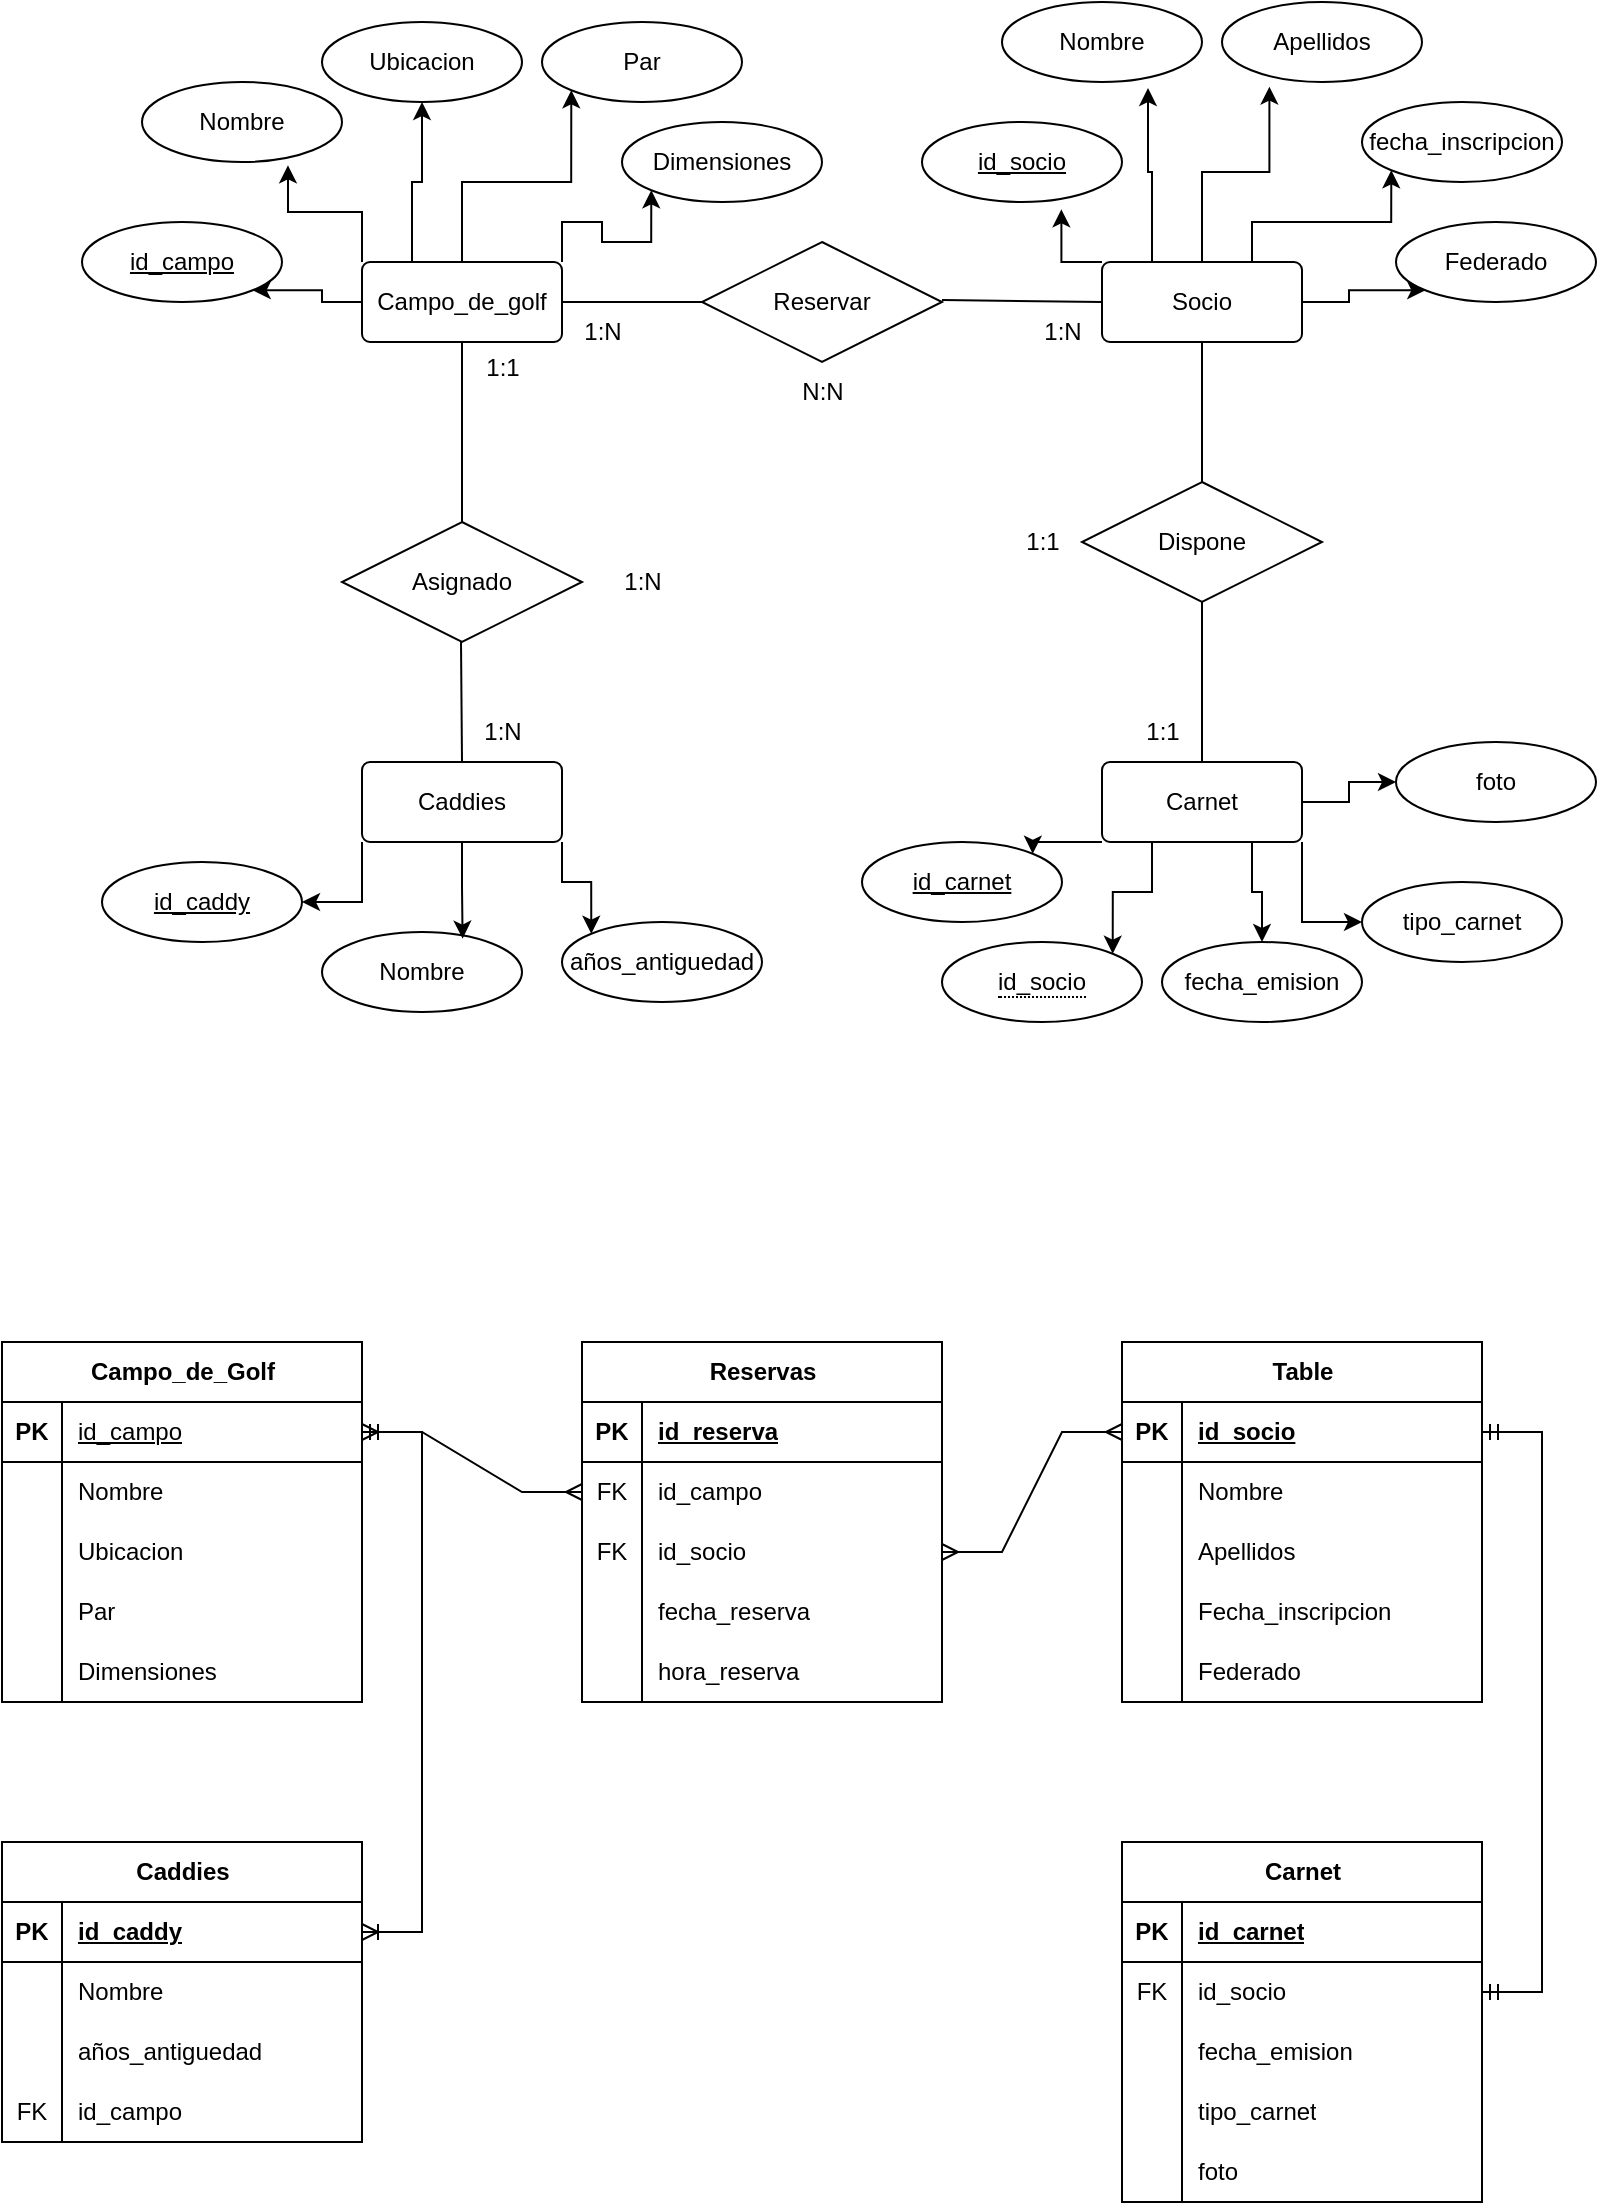 <mxfile version="24.4.4" type="github">
  <diagram name="Página-1" id="MYhzSxHnuYfF_QKsgOc1">
    <mxGraphModel dx="1180" dy="745" grid="1" gridSize="10" guides="1" tooltips="1" connect="1" arrows="1" fold="1" page="1" pageScale="1" pageWidth="827" pageHeight="1169" math="0" shadow="0">
      <root>
        <mxCell id="0" />
        <mxCell id="1" parent="0" />
        <mxCell id="sus_bbIQdynmxPs1JQZI-1" value="Asignado" style="shape=rhombus;perimeter=rhombusPerimeter;whiteSpace=wrap;html=1;align=center;" vertex="1" parent="1">
          <mxGeometry x="200" y="340" width="120" height="60" as="geometry" />
        </mxCell>
        <mxCell id="sus_bbIQdynmxPs1JQZI-3" value="id_campo" style="ellipse;whiteSpace=wrap;html=1;align=center;fontStyle=4;" vertex="1" parent="1">
          <mxGeometry x="70" y="190" width="100" height="40" as="geometry" />
        </mxCell>
        <mxCell id="sus_bbIQdynmxPs1JQZI-4" value="Nombre" style="ellipse;whiteSpace=wrap;html=1;align=center;" vertex="1" parent="1">
          <mxGeometry x="100" y="120" width="100" height="40" as="geometry" />
        </mxCell>
        <mxCell id="sus_bbIQdynmxPs1JQZI-30" style="edgeStyle=orthogonalEdgeStyle;rounded=0;orthogonalLoop=1;jettySize=auto;html=1;exitX=0;exitY=0.5;exitDx=0;exitDy=0;entryX=1;entryY=1;entryDx=0;entryDy=0;" edge="1" parent="1" source="sus_bbIQdynmxPs1JQZI-5" target="sus_bbIQdynmxPs1JQZI-3">
          <mxGeometry relative="1" as="geometry" />
        </mxCell>
        <mxCell id="sus_bbIQdynmxPs1JQZI-32" style="edgeStyle=orthogonalEdgeStyle;rounded=0;orthogonalLoop=1;jettySize=auto;html=1;exitX=0.25;exitY=0;exitDx=0;exitDy=0;entryX=0.5;entryY=1;entryDx=0;entryDy=0;" edge="1" parent="1" source="sus_bbIQdynmxPs1JQZI-5" target="sus_bbIQdynmxPs1JQZI-6">
          <mxGeometry relative="1" as="geometry" />
        </mxCell>
        <mxCell id="sus_bbIQdynmxPs1JQZI-33" style="edgeStyle=orthogonalEdgeStyle;rounded=0;orthogonalLoop=1;jettySize=auto;html=1;exitX=0.5;exitY=0;exitDx=0;exitDy=0;entryX=0;entryY=1;entryDx=0;entryDy=0;" edge="1" parent="1" source="sus_bbIQdynmxPs1JQZI-5" target="sus_bbIQdynmxPs1JQZI-7">
          <mxGeometry relative="1" as="geometry" />
        </mxCell>
        <mxCell id="sus_bbIQdynmxPs1JQZI-34" style="edgeStyle=orthogonalEdgeStyle;rounded=0;orthogonalLoop=1;jettySize=auto;html=1;exitX=1;exitY=0;exitDx=0;exitDy=0;entryX=0;entryY=1;entryDx=0;entryDy=0;" edge="1" parent="1" source="sus_bbIQdynmxPs1JQZI-5" target="sus_bbIQdynmxPs1JQZI-8">
          <mxGeometry relative="1" as="geometry" />
        </mxCell>
        <mxCell id="sus_bbIQdynmxPs1JQZI-5" value="Campo_de_golf" style="rounded=1;arcSize=10;whiteSpace=wrap;html=1;align=center;" vertex="1" parent="1">
          <mxGeometry x="210" y="210" width="100" height="40" as="geometry" />
        </mxCell>
        <mxCell id="sus_bbIQdynmxPs1JQZI-6" value="Ubicacion" style="ellipse;whiteSpace=wrap;html=1;align=center;" vertex="1" parent="1">
          <mxGeometry x="190" y="90" width="100" height="40" as="geometry" />
        </mxCell>
        <mxCell id="sus_bbIQdynmxPs1JQZI-7" value="Par" style="ellipse;whiteSpace=wrap;html=1;align=center;" vertex="1" parent="1">
          <mxGeometry x="300" y="90" width="100" height="40" as="geometry" />
        </mxCell>
        <mxCell id="sus_bbIQdynmxPs1JQZI-8" value="Dimensiones" style="ellipse;whiteSpace=wrap;html=1;align=center;" vertex="1" parent="1">
          <mxGeometry x="340" y="140" width="100" height="40" as="geometry" />
        </mxCell>
        <mxCell id="sus_bbIQdynmxPs1JQZI-9" value="id_socio" style="ellipse;whiteSpace=wrap;html=1;align=center;fontStyle=4;" vertex="1" parent="1">
          <mxGeometry x="490" y="140" width="100" height="40" as="geometry" />
        </mxCell>
        <mxCell id="sus_bbIQdynmxPs1JQZI-10" value="Nombre" style="ellipse;whiteSpace=wrap;html=1;align=center;" vertex="1" parent="1">
          <mxGeometry x="530" y="80" width="100" height="40" as="geometry" />
        </mxCell>
        <mxCell id="sus_bbIQdynmxPs1JQZI-38" style="edgeStyle=orthogonalEdgeStyle;rounded=0;orthogonalLoop=1;jettySize=auto;html=1;exitX=0.75;exitY=0;exitDx=0;exitDy=0;entryX=0;entryY=1;entryDx=0;entryDy=0;" edge="1" parent="1" source="sus_bbIQdynmxPs1JQZI-11" target="sus_bbIQdynmxPs1JQZI-13">
          <mxGeometry relative="1" as="geometry" />
        </mxCell>
        <mxCell id="sus_bbIQdynmxPs1JQZI-39" style="edgeStyle=orthogonalEdgeStyle;rounded=0;orthogonalLoop=1;jettySize=auto;html=1;exitX=1;exitY=0.5;exitDx=0;exitDy=0;entryX=0;entryY=1;entryDx=0;entryDy=0;" edge="1" parent="1" source="sus_bbIQdynmxPs1JQZI-11" target="sus_bbIQdynmxPs1JQZI-14">
          <mxGeometry relative="1" as="geometry" />
        </mxCell>
        <mxCell id="sus_bbIQdynmxPs1JQZI-11" value="Socio" style="rounded=1;arcSize=10;whiteSpace=wrap;html=1;align=center;" vertex="1" parent="1">
          <mxGeometry x="580" y="210" width="100" height="40" as="geometry" />
        </mxCell>
        <mxCell id="sus_bbIQdynmxPs1JQZI-12" value="Apellidos" style="ellipse;whiteSpace=wrap;html=1;align=center;" vertex="1" parent="1">
          <mxGeometry x="640" y="80" width="100" height="40" as="geometry" />
        </mxCell>
        <mxCell id="sus_bbIQdynmxPs1JQZI-13" value="fecha_inscripcion" style="ellipse;whiteSpace=wrap;html=1;align=center;" vertex="1" parent="1">
          <mxGeometry x="710" y="130" width="100" height="40" as="geometry" />
        </mxCell>
        <mxCell id="sus_bbIQdynmxPs1JQZI-14" value="Federado" style="ellipse;whiteSpace=wrap;html=1;align=center;" vertex="1" parent="1">
          <mxGeometry x="727" y="190" width="100" height="40" as="geometry" />
        </mxCell>
        <mxCell id="sus_bbIQdynmxPs1JQZI-15" value="id_carnet" style="ellipse;whiteSpace=wrap;html=1;align=center;fontStyle=4;" vertex="1" parent="1">
          <mxGeometry x="460" y="500" width="100" height="40" as="geometry" />
        </mxCell>
        <mxCell id="sus_bbIQdynmxPs1JQZI-40" style="edgeStyle=orthogonalEdgeStyle;rounded=0;orthogonalLoop=1;jettySize=auto;html=1;exitX=1;exitY=0.5;exitDx=0;exitDy=0;" edge="1" parent="1" source="sus_bbIQdynmxPs1JQZI-17" target="sus_bbIQdynmxPs1JQZI-20">
          <mxGeometry relative="1" as="geometry" />
        </mxCell>
        <mxCell id="sus_bbIQdynmxPs1JQZI-41" style="edgeStyle=orthogonalEdgeStyle;rounded=0;orthogonalLoop=1;jettySize=auto;html=1;exitX=1;exitY=1;exitDx=0;exitDy=0;entryX=0;entryY=0.5;entryDx=0;entryDy=0;" edge="1" parent="1" source="sus_bbIQdynmxPs1JQZI-17" target="sus_bbIQdynmxPs1JQZI-19">
          <mxGeometry relative="1" as="geometry" />
        </mxCell>
        <mxCell id="sus_bbIQdynmxPs1JQZI-42" style="edgeStyle=orthogonalEdgeStyle;rounded=0;orthogonalLoop=1;jettySize=auto;html=1;exitX=0.75;exitY=1;exitDx=0;exitDy=0;entryX=0.5;entryY=0;entryDx=0;entryDy=0;" edge="1" parent="1" source="sus_bbIQdynmxPs1JQZI-17" target="sus_bbIQdynmxPs1JQZI-18">
          <mxGeometry relative="1" as="geometry" />
        </mxCell>
        <mxCell id="sus_bbIQdynmxPs1JQZI-43" style="edgeStyle=orthogonalEdgeStyle;rounded=0;orthogonalLoop=1;jettySize=auto;html=1;exitX=0.25;exitY=1;exitDx=0;exitDy=0;entryX=1;entryY=0;entryDx=0;entryDy=0;" edge="1" parent="1" source="sus_bbIQdynmxPs1JQZI-17" target="sus_bbIQdynmxPs1JQZI-21">
          <mxGeometry relative="1" as="geometry" />
        </mxCell>
        <mxCell id="sus_bbIQdynmxPs1JQZI-44" style="edgeStyle=orthogonalEdgeStyle;rounded=0;orthogonalLoop=1;jettySize=auto;html=1;exitX=0;exitY=1;exitDx=0;exitDy=0;entryX=1;entryY=0;entryDx=0;entryDy=0;" edge="1" parent="1" source="sus_bbIQdynmxPs1JQZI-17" target="sus_bbIQdynmxPs1JQZI-15">
          <mxGeometry relative="1" as="geometry" />
        </mxCell>
        <mxCell id="sus_bbIQdynmxPs1JQZI-17" value="Carnet" style="rounded=1;arcSize=10;whiteSpace=wrap;html=1;align=center;" vertex="1" parent="1">
          <mxGeometry x="580" y="460" width="100" height="40" as="geometry" />
        </mxCell>
        <mxCell id="sus_bbIQdynmxPs1JQZI-18" value="fecha_emision" style="ellipse;whiteSpace=wrap;html=1;align=center;" vertex="1" parent="1">
          <mxGeometry x="610" y="550" width="100" height="40" as="geometry" />
        </mxCell>
        <mxCell id="sus_bbIQdynmxPs1JQZI-19" value="tipo_carnet" style="ellipse;whiteSpace=wrap;html=1;align=center;" vertex="1" parent="1">
          <mxGeometry x="710" y="520" width="100" height="40" as="geometry" />
        </mxCell>
        <mxCell id="sus_bbIQdynmxPs1JQZI-20" value="foto" style="ellipse;whiteSpace=wrap;html=1;align=center;" vertex="1" parent="1">
          <mxGeometry x="727" y="450" width="100" height="40" as="geometry" />
        </mxCell>
        <mxCell id="sus_bbIQdynmxPs1JQZI-21" value="&lt;span style=&quot;border-bottom: 1px dotted&quot;&gt;id_socio&lt;/span&gt;" style="ellipse;whiteSpace=wrap;html=1;align=center;" vertex="1" parent="1">
          <mxGeometry x="500" y="550" width="100" height="40" as="geometry" />
        </mxCell>
        <mxCell id="sus_bbIQdynmxPs1JQZI-22" value="id_caddy" style="ellipse;whiteSpace=wrap;html=1;align=center;fontStyle=4;" vertex="1" parent="1">
          <mxGeometry x="80" y="510" width="100" height="40" as="geometry" />
        </mxCell>
        <mxCell id="sus_bbIQdynmxPs1JQZI-45" style="edgeStyle=orthogonalEdgeStyle;rounded=0;orthogonalLoop=1;jettySize=auto;html=1;exitX=1;exitY=1;exitDx=0;exitDy=0;entryX=0;entryY=0;entryDx=0;entryDy=0;" edge="1" parent="1" source="sus_bbIQdynmxPs1JQZI-23" target="sus_bbIQdynmxPs1JQZI-25">
          <mxGeometry relative="1" as="geometry" />
        </mxCell>
        <mxCell id="sus_bbIQdynmxPs1JQZI-47" style="edgeStyle=orthogonalEdgeStyle;rounded=0;orthogonalLoop=1;jettySize=auto;html=1;exitX=0;exitY=1;exitDx=0;exitDy=0;entryX=1;entryY=0.5;entryDx=0;entryDy=0;" edge="1" parent="1" source="sus_bbIQdynmxPs1JQZI-23" target="sus_bbIQdynmxPs1JQZI-22">
          <mxGeometry relative="1" as="geometry" />
        </mxCell>
        <mxCell id="sus_bbIQdynmxPs1JQZI-23" value="Caddies" style="rounded=1;arcSize=10;whiteSpace=wrap;html=1;align=center;" vertex="1" parent="1">
          <mxGeometry x="210" y="460" width="100" height="40" as="geometry" />
        </mxCell>
        <mxCell id="sus_bbIQdynmxPs1JQZI-24" value="Nombre" style="ellipse;whiteSpace=wrap;html=1;align=center;" vertex="1" parent="1">
          <mxGeometry x="190" y="545" width="100" height="40" as="geometry" />
        </mxCell>
        <mxCell id="sus_bbIQdynmxPs1JQZI-25" value="años_antiguedad" style="ellipse;whiteSpace=wrap;html=1;align=center;" vertex="1" parent="1">
          <mxGeometry x="310" y="540" width="100" height="40" as="geometry" />
        </mxCell>
        <mxCell id="sus_bbIQdynmxPs1JQZI-28" value="Reservar" style="shape=rhombus;perimeter=rhombusPerimeter;whiteSpace=wrap;html=1;align=center;" vertex="1" parent="1">
          <mxGeometry x="380" y="200" width="120" height="60" as="geometry" />
        </mxCell>
        <mxCell id="sus_bbIQdynmxPs1JQZI-29" value="Dispone" style="shape=rhombus;perimeter=rhombusPerimeter;whiteSpace=wrap;html=1;align=center;" vertex="1" parent="1">
          <mxGeometry x="570" y="320" width="120" height="60" as="geometry" />
        </mxCell>
        <mxCell id="sus_bbIQdynmxPs1JQZI-31" style="edgeStyle=orthogonalEdgeStyle;rounded=0;orthogonalLoop=1;jettySize=auto;html=1;exitX=0;exitY=0;exitDx=0;exitDy=0;entryX=0.73;entryY=1.042;entryDx=0;entryDy=0;entryPerimeter=0;" edge="1" parent="1" source="sus_bbIQdynmxPs1JQZI-5" target="sus_bbIQdynmxPs1JQZI-4">
          <mxGeometry relative="1" as="geometry" />
        </mxCell>
        <mxCell id="sus_bbIQdynmxPs1JQZI-35" style="edgeStyle=orthogonalEdgeStyle;rounded=0;orthogonalLoop=1;jettySize=auto;html=1;exitX=0;exitY=0;exitDx=0;exitDy=0;entryX=0.697;entryY=1.092;entryDx=0;entryDy=0;entryPerimeter=0;" edge="1" parent="1" source="sus_bbIQdynmxPs1JQZI-11" target="sus_bbIQdynmxPs1JQZI-9">
          <mxGeometry relative="1" as="geometry" />
        </mxCell>
        <mxCell id="sus_bbIQdynmxPs1JQZI-36" style="edgeStyle=orthogonalEdgeStyle;rounded=0;orthogonalLoop=1;jettySize=auto;html=1;exitX=0.25;exitY=0;exitDx=0;exitDy=0;entryX=0.73;entryY=1.075;entryDx=0;entryDy=0;entryPerimeter=0;" edge="1" parent="1" source="sus_bbIQdynmxPs1JQZI-11" target="sus_bbIQdynmxPs1JQZI-10">
          <mxGeometry relative="1" as="geometry" />
        </mxCell>
        <mxCell id="sus_bbIQdynmxPs1JQZI-37" style="edgeStyle=orthogonalEdgeStyle;rounded=0;orthogonalLoop=1;jettySize=auto;html=1;exitX=0.5;exitY=0;exitDx=0;exitDy=0;entryX=0.237;entryY=1.058;entryDx=0;entryDy=0;entryPerimeter=0;" edge="1" parent="1" source="sus_bbIQdynmxPs1JQZI-11" target="sus_bbIQdynmxPs1JQZI-12">
          <mxGeometry relative="1" as="geometry" />
        </mxCell>
        <mxCell id="sus_bbIQdynmxPs1JQZI-46" style="edgeStyle=orthogonalEdgeStyle;rounded=0;orthogonalLoop=1;jettySize=auto;html=1;exitX=0.5;exitY=1;exitDx=0;exitDy=0;entryX=0.703;entryY=0.083;entryDx=0;entryDy=0;entryPerimeter=0;" edge="1" parent="1" source="sus_bbIQdynmxPs1JQZI-23" target="sus_bbIQdynmxPs1JQZI-24">
          <mxGeometry relative="1" as="geometry" />
        </mxCell>
        <mxCell id="sus_bbIQdynmxPs1JQZI-48" value="" style="endArrow=none;html=1;rounded=0;exitX=1;exitY=0.5;exitDx=0;exitDy=0;" edge="1" parent="1" source="sus_bbIQdynmxPs1JQZI-5" target="sus_bbIQdynmxPs1JQZI-28">
          <mxGeometry relative="1" as="geometry">
            <mxPoint x="330" y="380" as="sourcePoint" />
            <mxPoint x="490" y="380" as="targetPoint" />
          </mxGeometry>
        </mxCell>
        <mxCell id="sus_bbIQdynmxPs1JQZI-49" value="" style="endArrow=none;html=1;rounded=0;exitX=1;exitY=0.5;exitDx=0;exitDy=0;entryX=0;entryY=0.5;entryDx=0;entryDy=0;" edge="1" parent="1" target="sus_bbIQdynmxPs1JQZI-11">
          <mxGeometry relative="1" as="geometry">
            <mxPoint x="500" y="229" as="sourcePoint" />
            <mxPoint x="570" y="229" as="targetPoint" />
          </mxGeometry>
        </mxCell>
        <mxCell id="sus_bbIQdynmxPs1JQZI-50" value="" style="endArrow=none;html=1;rounded=0;exitX=0.5;exitY=1;exitDx=0;exitDy=0;entryX=0.5;entryY=0;entryDx=0;entryDy=0;" edge="1" parent="1" source="sus_bbIQdynmxPs1JQZI-11" target="sus_bbIQdynmxPs1JQZI-29">
          <mxGeometry relative="1" as="geometry">
            <mxPoint x="510" y="239" as="sourcePoint" />
            <mxPoint x="590" y="240" as="targetPoint" />
          </mxGeometry>
        </mxCell>
        <mxCell id="sus_bbIQdynmxPs1JQZI-51" value="" style="endArrow=none;html=1;rounded=0;exitX=0.5;exitY=0;exitDx=0;exitDy=0;entryX=0.5;entryY=1;entryDx=0;entryDy=0;" edge="1" parent="1" source="sus_bbIQdynmxPs1JQZI-17" target="sus_bbIQdynmxPs1JQZI-29">
          <mxGeometry relative="1" as="geometry">
            <mxPoint x="640" y="260" as="sourcePoint" />
            <mxPoint x="640" y="330" as="targetPoint" />
          </mxGeometry>
        </mxCell>
        <mxCell id="sus_bbIQdynmxPs1JQZI-52" value="" style="endArrow=none;html=1;rounded=0;entryX=0.5;entryY=1;entryDx=0;entryDy=0;" edge="1" parent="1">
          <mxGeometry relative="1" as="geometry">
            <mxPoint x="260" y="460" as="sourcePoint" />
            <mxPoint x="259.5" y="400" as="targetPoint" />
          </mxGeometry>
        </mxCell>
        <mxCell id="sus_bbIQdynmxPs1JQZI-53" value="" style="endArrow=none;html=1;rounded=0;entryX=0.5;entryY=1;entryDx=0;entryDy=0;exitX=0.5;exitY=0;exitDx=0;exitDy=0;" edge="1" parent="1" source="sus_bbIQdynmxPs1JQZI-1" target="sus_bbIQdynmxPs1JQZI-5">
          <mxGeometry relative="1" as="geometry">
            <mxPoint x="270" y="470" as="sourcePoint" />
            <mxPoint x="269.5" y="410" as="targetPoint" />
          </mxGeometry>
        </mxCell>
        <mxCell id="sus_bbIQdynmxPs1JQZI-54" value="1:1" style="text;html=1;align=center;verticalAlign=middle;resizable=0;points=[];autosize=1;strokeColor=none;fillColor=none;" vertex="1" parent="1">
          <mxGeometry x="260" y="248" width="40" height="30" as="geometry" />
        </mxCell>
        <mxCell id="sus_bbIQdynmxPs1JQZI-55" value="1:N" style="text;html=1;align=center;verticalAlign=middle;resizable=0;points=[];autosize=1;strokeColor=none;fillColor=none;" vertex="1" parent="1">
          <mxGeometry x="260" y="430" width="40" height="30" as="geometry" />
        </mxCell>
        <mxCell id="sus_bbIQdynmxPs1JQZI-56" value="1:N" style="text;html=1;align=center;verticalAlign=middle;resizable=0;points=[];autosize=1;strokeColor=none;fillColor=none;" vertex="1" parent="1">
          <mxGeometry x="330" y="355" width="40" height="30" as="geometry" />
        </mxCell>
        <mxCell id="sus_bbIQdynmxPs1JQZI-57" value="1:N" style="text;html=1;align=center;verticalAlign=middle;resizable=0;points=[];autosize=1;strokeColor=none;fillColor=none;" vertex="1" parent="1">
          <mxGeometry x="310" y="230" width="40" height="30" as="geometry" />
        </mxCell>
        <mxCell id="sus_bbIQdynmxPs1JQZI-58" value="N:N" style="text;html=1;align=center;verticalAlign=middle;resizable=0;points=[];autosize=1;strokeColor=none;fillColor=none;" vertex="1" parent="1">
          <mxGeometry x="420" y="260" width="40" height="30" as="geometry" />
        </mxCell>
        <mxCell id="sus_bbIQdynmxPs1JQZI-59" value="1:N" style="text;html=1;align=center;verticalAlign=middle;resizable=0;points=[];autosize=1;strokeColor=none;fillColor=none;" vertex="1" parent="1">
          <mxGeometry x="540" y="230" width="40" height="30" as="geometry" />
        </mxCell>
        <mxCell id="sus_bbIQdynmxPs1JQZI-60" value="1:1" style="text;html=1;align=center;verticalAlign=middle;resizable=0;points=[];autosize=1;strokeColor=none;fillColor=none;" vertex="1" parent="1">
          <mxGeometry x="530" y="335" width="40" height="30" as="geometry" />
        </mxCell>
        <mxCell id="sus_bbIQdynmxPs1JQZI-61" value="1:1" style="text;html=1;align=center;verticalAlign=middle;resizable=0;points=[];autosize=1;strokeColor=none;fillColor=none;" vertex="1" parent="1">
          <mxGeometry x="590" y="430" width="40" height="30" as="geometry" />
        </mxCell>
        <mxCell id="sus_bbIQdynmxPs1JQZI-62" value="Campo_de_Golf" style="shape=table;startSize=30;container=1;collapsible=1;childLayout=tableLayout;fixedRows=1;rowLines=0;fontStyle=1;align=center;resizeLast=1;html=1;" vertex="1" parent="1">
          <mxGeometry x="30" y="750" width="180" height="180" as="geometry" />
        </mxCell>
        <mxCell id="sus_bbIQdynmxPs1JQZI-63" value="" style="shape=tableRow;horizontal=0;startSize=0;swimlaneHead=0;swimlaneBody=0;fillColor=none;collapsible=0;dropTarget=0;points=[[0,0.5],[1,0.5]];portConstraint=eastwest;top=0;left=0;right=0;bottom=1;" vertex="1" parent="sus_bbIQdynmxPs1JQZI-62">
          <mxGeometry y="30" width="180" height="30" as="geometry" />
        </mxCell>
        <mxCell id="sus_bbIQdynmxPs1JQZI-64" value="PK" style="shape=partialRectangle;connectable=0;fillColor=none;top=0;left=0;bottom=0;right=0;fontStyle=1;overflow=hidden;whiteSpace=wrap;html=1;" vertex="1" parent="sus_bbIQdynmxPs1JQZI-63">
          <mxGeometry width="30" height="30" as="geometry">
            <mxRectangle width="30" height="30" as="alternateBounds" />
          </mxGeometry>
        </mxCell>
        <mxCell id="sus_bbIQdynmxPs1JQZI-65" value="&lt;span style=&quot;font-weight: 400; text-align: center;&quot;&gt;id_campo&lt;/span&gt;" style="shape=partialRectangle;connectable=0;fillColor=none;top=0;left=0;bottom=0;right=0;align=left;spacingLeft=6;fontStyle=5;overflow=hidden;whiteSpace=wrap;html=1;" vertex="1" parent="sus_bbIQdynmxPs1JQZI-63">
          <mxGeometry x="30" width="150" height="30" as="geometry">
            <mxRectangle width="150" height="30" as="alternateBounds" />
          </mxGeometry>
        </mxCell>
        <mxCell id="sus_bbIQdynmxPs1JQZI-66" value="" style="shape=tableRow;horizontal=0;startSize=0;swimlaneHead=0;swimlaneBody=0;fillColor=none;collapsible=0;dropTarget=0;points=[[0,0.5],[1,0.5]];portConstraint=eastwest;top=0;left=0;right=0;bottom=0;" vertex="1" parent="sus_bbIQdynmxPs1JQZI-62">
          <mxGeometry y="60" width="180" height="30" as="geometry" />
        </mxCell>
        <mxCell id="sus_bbIQdynmxPs1JQZI-67" value="" style="shape=partialRectangle;connectable=0;fillColor=none;top=0;left=0;bottom=0;right=0;editable=1;overflow=hidden;whiteSpace=wrap;html=1;" vertex="1" parent="sus_bbIQdynmxPs1JQZI-66">
          <mxGeometry width="30" height="30" as="geometry">
            <mxRectangle width="30" height="30" as="alternateBounds" />
          </mxGeometry>
        </mxCell>
        <mxCell id="sus_bbIQdynmxPs1JQZI-68" value="&lt;span style=&quot;text-align: center;&quot;&gt;Nombre&lt;/span&gt;" style="shape=partialRectangle;connectable=0;fillColor=none;top=0;left=0;bottom=0;right=0;align=left;spacingLeft=6;overflow=hidden;whiteSpace=wrap;html=1;" vertex="1" parent="sus_bbIQdynmxPs1JQZI-66">
          <mxGeometry x="30" width="150" height="30" as="geometry">
            <mxRectangle width="150" height="30" as="alternateBounds" />
          </mxGeometry>
        </mxCell>
        <mxCell id="sus_bbIQdynmxPs1JQZI-69" value="" style="shape=tableRow;horizontal=0;startSize=0;swimlaneHead=0;swimlaneBody=0;fillColor=none;collapsible=0;dropTarget=0;points=[[0,0.5],[1,0.5]];portConstraint=eastwest;top=0;left=0;right=0;bottom=0;" vertex="1" parent="sus_bbIQdynmxPs1JQZI-62">
          <mxGeometry y="90" width="180" height="30" as="geometry" />
        </mxCell>
        <mxCell id="sus_bbIQdynmxPs1JQZI-70" value="" style="shape=partialRectangle;connectable=0;fillColor=none;top=0;left=0;bottom=0;right=0;editable=1;overflow=hidden;whiteSpace=wrap;html=1;" vertex="1" parent="sus_bbIQdynmxPs1JQZI-69">
          <mxGeometry width="30" height="30" as="geometry">
            <mxRectangle width="30" height="30" as="alternateBounds" />
          </mxGeometry>
        </mxCell>
        <mxCell id="sus_bbIQdynmxPs1JQZI-71" value="Ubicacion" style="shape=partialRectangle;connectable=0;fillColor=none;top=0;left=0;bottom=0;right=0;align=left;spacingLeft=6;overflow=hidden;whiteSpace=wrap;html=1;" vertex="1" parent="sus_bbIQdynmxPs1JQZI-69">
          <mxGeometry x="30" width="150" height="30" as="geometry">
            <mxRectangle width="150" height="30" as="alternateBounds" />
          </mxGeometry>
        </mxCell>
        <mxCell id="sus_bbIQdynmxPs1JQZI-72" value="" style="shape=tableRow;horizontal=0;startSize=0;swimlaneHead=0;swimlaneBody=0;fillColor=none;collapsible=0;dropTarget=0;points=[[0,0.5],[1,0.5]];portConstraint=eastwest;top=0;left=0;right=0;bottom=0;" vertex="1" parent="sus_bbIQdynmxPs1JQZI-62">
          <mxGeometry y="120" width="180" height="30" as="geometry" />
        </mxCell>
        <mxCell id="sus_bbIQdynmxPs1JQZI-73" value="" style="shape=partialRectangle;connectable=0;fillColor=none;top=0;left=0;bottom=0;right=0;editable=1;overflow=hidden;whiteSpace=wrap;html=1;" vertex="1" parent="sus_bbIQdynmxPs1JQZI-72">
          <mxGeometry width="30" height="30" as="geometry">
            <mxRectangle width="30" height="30" as="alternateBounds" />
          </mxGeometry>
        </mxCell>
        <mxCell id="sus_bbIQdynmxPs1JQZI-74" value="Par" style="shape=partialRectangle;connectable=0;fillColor=none;top=0;left=0;bottom=0;right=0;align=left;spacingLeft=6;overflow=hidden;whiteSpace=wrap;html=1;" vertex="1" parent="sus_bbIQdynmxPs1JQZI-72">
          <mxGeometry x="30" width="150" height="30" as="geometry">
            <mxRectangle width="150" height="30" as="alternateBounds" />
          </mxGeometry>
        </mxCell>
        <mxCell id="sus_bbIQdynmxPs1JQZI-127" value="" style="shape=tableRow;horizontal=0;startSize=0;swimlaneHead=0;swimlaneBody=0;fillColor=none;collapsible=0;dropTarget=0;points=[[0,0.5],[1,0.5]];portConstraint=eastwest;top=0;left=0;right=0;bottom=0;" vertex="1" parent="sus_bbIQdynmxPs1JQZI-62">
          <mxGeometry y="150" width="180" height="30" as="geometry" />
        </mxCell>
        <mxCell id="sus_bbIQdynmxPs1JQZI-128" value="" style="shape=partialRectangle;connectable=0;fillColor=none;top=0;left=0;bottom=0;right=0;editable=1;overflow=hidden;whiteSpace=wrap;html=1;" vertex="1" parent="sus_bbIQdynmxPs1JQZI-127">
          <mxGeometry width="30" height="30" as="geometry">
            <mxRectangle width="30" height="30" as="alternateBounds" />
          </mxGeometry>
        </mxCell>
        <mxCell id="sus_bbIQdynmxPs1JQZI-129" value="Dimensiones" style="shape=partialRectangle;connectable=0;fillColor=none;top=0;left=0;bottom=0;right=0;align=left;spacingLeft=6;overflow=hidden;whiteSpace=wrap;html=1;" vertex="1" parent="sus_bbIQdynmxPs1JQZI-127">
          <mxGeometry x="30" width="150" height="30" as="geometry">
            <mxRectangle width="150" height="30" as="alternateBounds" />
          </mxGeometry>
        </mxCell>
        <mxCell id="sus_bbIQdynmxPs1JQZI-75" value="Reservas" style="shape=table;startSize=30;container=1;collapsible=1;childLayout=tableLayout;fixedRows=1;rowLines=0;fontStyle=1;align=center;resizeLast=1;html=1;" vertex="1" parent="1">
          <mxGeometry x="320" y="750" width="180" height="180" as="geometry" />
        </mxCell>
        <mxCell id="sus_bbIQdynmxPs1JQZI-76" value="" style="shape=tableRow;horizontal=0;startSize=0;swimlaneHead=0;swimlaneBody=0;fillColor=none;collapsible=0;dropTarget=0;points=[[0,0.5],[1,0.5]];portConstraint=eastwest;top=0;left=0;right=0;bottom=1;" vertex="1" parent="sus_bbIQdynmxPs1JQZI-75">
          <mxGeometry y="30" width="180" height="30" as="geometry" />
        </mxCell>
        <mxCell id="sus_bbIQdynmxPs1JQZI-77" value="PK" style="shape=partialRectangle;connectable=0;fillColor=none;top=0;left=0;bottom=0;right=0;fontStyle=1;overflow=hidden;whiteSpace=wrap;html=1;" vertex="1" parent="sus_bbIQdynmxPs1JQZI-76">
          <mxGeometry width="30" height="30" as="geometry">
            <mxRectangle width="30" height="30" as="alternateBounds" />
          </mxGeometry>
        </mxCell>
        <mxCell id="sus_bbIQdynmxPs1JQZI-78" value="id_reserva" style="shape=partialRectangle;connectable=0;fillColor=none;top=0;left=0;bottom=0;right=0;align=left;spacingLeft=6;fontStyle=5;overflow=hidden;whiteSpace=wrap;html=1;" vertex="1" parent="sus_bbIQdynmxPs1JQZI-76">
          <mxGeometry x="30" width="150" height="30" as="geometry">
            <mxRectangle width="150" height="30" as="alternateBounds" />
          </mxGeometry>
        </mxCell>
        <mxCell id="sus_bbIQdynmxPs1JQZI-79" value="" style="shape=tableRow;horizontal=0;startSize=0;swimlaneHead=0;swimlaneBody=0;fillColor=none;collapsible=0;dropTarget=0;points=[[0,0.5],[1,0.5]];portConstraint=eastwest;top=0;left=0;right=0;bottom=0;" vertex="1" parent="sus_bbIQdynmxPs1JQZI-75">
          <mxGeometry y="60" width="180" height="30" as="geometry" />
        </mxCell>
        <mxCell id="sus_bbIQdynmxPs1JQZI-80" value="FK" style="shape=partialRectangle;connectable=0;fillColor=none;top=0;left=0;bottom=0;right=0;editable=1;overflow=hidden;whiteSpace=wrap;html=1;" vertex="1" parent="sus_bbIQdynmxPs1JQZI-79">
          <mxGeometry width="30" height="30" as="geometry">
            <mxRectangle width="30" height="30" as="alternateBounds" />
          </mxGeometry>
        </mxCell>
        <mxCell id="sus_bbIQdynmxPs1JQZI-81" value="id_campo" style="shape=partialRectangle;connectable=0;fillColor=none;top=0;left=0;bottom=0;right=0;align=left;spacingLeft=6;overflow=hidden;whiteSpace=wrap;html=1;" vertex="1" parent="sus_bbIQdynmxPs1JQZI-79">
          <mxGeometry x="30" width="150" height="30" as="geometry">
            <mxRectangle width="150" height="30" as="alternateBounds" />
          </mxGeometry>
        </mxCell>
        <mxCell id="sus_bbIQdynmxPs1JQZI-82" value="" style="shape=tableRow;horizontal=0;startSize=0;swimlaneHead=0;swimlaneBody=0;fillColor=none;collapsible=0;dropTarget=0;points=[[0,0.5],[1,0.5]];portConstraint=eastwest;top=0;left=0;right=0;bottom=0;" vertex="1" parent="sus_bbIQdynmxPs1JQZI-75">
          <mxGeometry y="90" width="180" height="30" as="geometry" />
        </mxCell>
        <mxCell id="sus_bbIQdynmxPs1JQZI-83" value="FK" style="shape=partialRectangle;connectable=0;fillColor=none;top=0;left=0;bottom=0;right=0;editable=1;overflow=hidden;whiteSpace=wrap;html=1;" vertex="1" parent="sus_bbIQdynmxPs1JQZI-82">
          <mxGeometry width="30" height="30" as="geometry">
            <mxRectangle width="30" height="30" as="alternateBounds" />
          </mxGeometry>
        </mxCell>
        <mxCell id="sus_bbIQdynmxPs1JQZI-84" value="id_socio" style="shape=partialRectangle;connectable=0;fillColor=none;top=0;left=0;bottom=0;right=0;align=left;spacingLeft=6;overflow=hidden;whiteSpace=wrap;html=1;" vertex="1" parent="sus_bbIQdynmxPs1JQZI-82">
          <mxGeometry x="30" width="150" height="30" as="geometry">
            <mxRectangle width="150" height="30" as="alternateBounds" />
          </mxGeometry>
        </mxCell>
        <mxCell id="sus_bbIQdynmxPs1JQZI-85" value="" style="shape=tableRow;horizontal=0;startSize=0;swimlaneHead=0;swimlaneBody=0;fillColor=none;collapsible=0;dropTarget=0;points=[[0,0.5],[1,0.5]];portConstraint=eastwest;top=0;left=0;right=0;bottom=0;" vertex="1" parent="sus_bbIQdynmxPs1JQZI-75">
          <mxGeometry y="120" width="180" height="30" as="geometry" />
        </mxCell>
        <mxCell id="sus_bbIQdynmxPs1JQZI-86" value="" style="shape=partialRectangle;connectable=0;fillColor=none;top=0;left=0;bottom=0;right=0;editable=1;overflow=hidden;whiteSpace=wrap;html=1;" vertex="1" parent="sus_bbIQdynmxPs1JQZI-85">
          <mxGeometry width="30" height="30" as="geometry">
            <mxRectangle width="30" height="30" as="alternateBounds" />
          </mxGeometry>
        </mxCell>
        <mxCell id="sus_bbIQdynmxPs1JQZI-87" value="fecha_reserva" style="shape=partialRectangle;connectable=0;fillColor=none;top=0;left=0;bottom=0;right=0;align=left;spacingLeft=6;overflow=hidden;whiteSpace=wrap;html=1;" vertex="1" parent="sus_bbIQdynmxPs1JQZI-85">
          <mxGeometry x="30" width="150" height="30" as="geometry">
            <mxRectangle width="150" height="30" as="alternateBounds" />
          </mxGeometry>
        </mxCell>
        <mxCell id="sus_bbIQdynmxPs1JQZI-130" value="" style="shape=tableRow;horizontal=0;startSize=0;swimlaneHead=0;swimlaneBody=0;fillColor=none;collapsible=0;dropTarget=0;points=[[0,0.5],[1,0.5]];portConstraint=eastwest;top=0;left=0;right=0;bottom=0;" vertex="1" parent="sus_bbIQdynmxPs1JQZI-75">
          <mxGeometry y="150" width="180" height="30" as="geometry" />
        </mxCell>
        <mxCell id="sus_bbIQdynmxPs1JQZI-131" value="" style="shape=partialRectangle;connectable=0;fillColor=none;top=0;left=0;bottom=0;right=0;editable=1;overflow=hidden;whiteSpace=wrap;html=1;" vertex="1" parent="sus_bbIQdynmxPs1JQZI-130">
          <mxGeometry width="30" height="30" as="geometry">
            <mxRectangle width="30" height="30" as="alternateBounds" />
          </mxGeometry>
        </mxCell>
        <mxCell id="sus_bbIQdynmxPs1JQZI-132" value="hora_reserva" style="shape=partialRectangle;connectable=0;fillColor=none;top=0;left=0;bottom=0;right=0;align=left;spacingLeft=6;overflow=hidden;whiteSpace=wrap;html=1;" vertex="1" parent="sus_bbIQdynmxPs1JQZI-130">
          <mxGeometry x="30" width="150" height="30" as="geometry">
            <mxRectangle width="150" height="30" as="alternateBounds" />
          </mxGeometry>
        </mxCell>
        <mxCell id="sus_bbIQdynmxPs1JQZI-88" value="Table" style="shape=table;startSize=30;container=1;collapsible=1;childLayout=tableLayout;fixedRows=1;rowLines=0;fontStyle=1;align=center;resizeLast=1;html=1;" vertex="1" parent="1">
          <mxGeometry x="590" y="750" width="180" height="180" as="geometry" />
        </mxCell>
        <mxCell id="sus_bbIQdynmxPs1JQZI-89" value="" style="shape=tableRow;horizontal=0;startSize=0;swimlaneHead=0;swimlaneBody=0;fillColor=none;collapsible=0;dropTarget=0;points=[[0,0.5],[1,0.5]];portConstraint=eastwest;top=0;left=0;right=0;bottom=1;" vertex="1" parent="sus_bbIQdynmxPs1JQZI-88">
          <mxGeometry y="30" width="180" height="30" as="geometry" />
        </mxCell>
        <mxCell id="sus_bbIQdynmxPs1JQZI-90" value="PK" style="shape=partialRectangle;connectable=0;fillColor=none;top=0;left=0;bottom=0;right=0;fontStyle=1;overflow=hidden;whiteSpace=wrap;html=1;" vertex="1" parent="sus_bbIQdynmxPs1JQZI-89">
          <mxGeometry width="30" height="30" as="geometry">
            <mxRectangle width="30" height="30" as="alternateBounds" />
          </mxGeometry>
        </mxCell>
        <mxCell id="sus_bbIQdynmxPs1JQZI-91" value="id_socio" style="shape=partialRectangle;connectable=0;fillColor=none;top=0;left=0;bottom=0;right=0;align=left;spacingLeft=6;fontStyle=5;overflow=hidden;whiteSpace=wrap;html=1;" vertex="1" parent="sus_bbIQdynmxPs1JQZI-89">
          <mxGeometry x="30" width="150" height="30" as="geometry">
            <mxRectangle width="150" height="30" as="alternateBounds" />
          </mxGeometry>
        </mxCell>
        <mxCell id="sus_bbIQdynmxPs1JQZI-92" value="" style="shape=tableRow;horizontal=0;startSize=0;swimlaneHead=0;swimlaneBody=0;fillColor=none;collapsible=0;dropTarget=0;points=[[0,0.5],[1,0.5]];portConstraint=eastwest;top=0;left=0;right=0;bottom=0;" vertex="1" parent="sus_bbIQdynmxPs1JQZI-88">
          <mxGeometry y="60" width="180" height="30" as="geometry" />
        </mxCell>
        <mxCell id="sus_bbIQdynmxPs1JQZI-93" value="" style="shape=partialRectangle;connectable=0;fillColor=none;top=0;left=0;bottom=0;right=0;editable=1;overflow=hidden;whiteSpace=wrap;html=1;" vertex="1" parent="sus_bbIQdynmxPs1JQZI-92">
          <mxGeometry width="30" height="30" as="geometry">
            <mxRectangle width="30" height="30" as="alternateBounds" />
          </mxGeometry>
        </mxCell>
        <mxCell id="sus_bbIQdynmxPs1JQZI-94" value="Nombre" style="shape=partialRectangle;connectable=0;fillColor=none;top=0;left=0;bottom=0;right=0;align=left;spacingLeft=6;overflow=hidden;whiteSpace=wrap;html=1;" vertex="1" parent="sus_bbIQdynmxPs1JQZI-92">
          <mxGeometry x="30" width="150" height="30" as="geometry">
            <mxRectangle width="150" height="30" as="alternateBounds" />
          </mxGeometry>
        </mxCell>
        <mxCell id="sus_bbIQdynmxPs1JQZI-95" value="" style="shape=tableRow;horizontal=0;startSize=0;swimlaneHead=0;swimlaneBody=0;fillColor=none;collapsible=0;dropTarget=0;points=[[0,0.5],[1,0.5]];portConstraint=eastwest;top=0;left=0;right=0;bottom=0;" vertex="1" parent="sus_bbIQdynmxPs1JQZI-88">
          <mxGeometry y="90" width="180" height="30" as="geometry" />
        </mxCell>
        <mxCell id="sus_bbIQdynmxPs1JQZI-96" value="" style="shape=partialRectangle;connectable=0;fillColor=none;top=0;left=0;bottom=0;right=0;editable=1;overflow=hidden;whiteSpace=wrap;html=1;" vertex="1" parent="sus_bbIQdynmxPs1JQZI-95">
          <mxGeometry width="30" height="30" as="geometry">
            <mxRectangle width="30" height="30" as="alternateBounds" />
          </mxGeometry>
        </mxCell>
        <mxCell id="sus_bbIQdynmxPs1JQZI-97" value="Apellidos" style="shape=partialRectangle;connectable=0;fillColor=none;top=0;left=0;bottom=0;right=0;align=left;spacingLeft=6;overflow=hidden;whiteSpace=wrap;html=1;" vertex="1" parent="sus_bbIQdynmxPs1JQZI-95">
          <mxGeometry x="30" width="150" height="30" as="geometry">
            <mxRectangle width="150" height="30" as="alternateBounds" />
          </mxGeometry>
        </mxCell>
        <mxCell id="sus_bbIQdynmxPs1JQZI-98" value="" style="shape=tableRow;horizontal=0;startSize=0;swimlaneHead=0;swimlaneBody=0;fillColor=none;collapsible=0;dropTarget=0;points=[[0,0.5],[1,0.5]];portConstraint=eastwest;top=0;left=0;right=0;bottom=0;" vertex="1" parent="sus_bbIQdynmxPs1JQZI-88">
          <mxGeometry y="120" width="180" height="30" as="geometry" />
        </mxCell>
        <mxCell id="sus_bbIQdynmxPs1JQZI-99" value="" style="shape=partialRectangle;connectable=0;fillColor=none;top=0;left=0;bottom=0;right=0;editable=1;overflow=hidden;whiteSpace=wrap;html=1;" vertex="1" parent="sus_bbIQdynmxPs1JQZI-98">
          <mxGeometry width="30" height="30" as="geometry">
            <mxRectangle width="30" height="30" as="alternateBounds" />
          </mxGeometry>
        </mxCell>
        <mxCell id="sus_bbIQdynmxPs1JQZI-100" value="Fecha_inscripcion" style="shape=partialRectangle;connectable=0;fillColor=none;top=0;left=0;bottom=0;right=0;align=left;spacingLeft=6;overflow=hidden;whiteSpace=wrap;html=1;" vertex="1" parent="sus_bbIQdynmxPs1JQZI-98">
          <mxGeometry x="30" width="150" height="30" as="geometry">
            <mxRectangle width="150" height="30" as="alternateBounds" />
          </mxGeometry>
        </mxCell>
        <mxCell id="sus_bbIQdynmxPs1JQZI-133" value="" style="shape=tableRow;horizontal=0;startSize=0;swimlaneHead=0;swimlaneBody=0;fillColor=none;collapsible=0;dropTarget=0;points=[[0,0.5],[1,0.5]];portConstraint=eastwest;top=0;left=0;right=0;bottom=0;" vertex="1" parent="sus_bbIQdynmxPs1JQZI-88">
          <mxGeometry y="150" width="180" height="30" as="geometry" />
        </mxCell>
        <mxCell id="sus_bbIQdynmxPs1JQZI-134" value="" style="shape=partialRectangle;connectable=0;fillColor=none;top=0;left=0;bottom=0;right=0;editable=1;overflow=hidden;whiteSpace=wrap;html=1;" vertex="1" parent="sus_bbIQdynmxPs1JQZI-133">
          <mxGeometry width="30" height="30" as="geometry">
            <mxRectangle width="30" height="30" as="alternateBounds" />
          </mxGeometry>
        </mxCell>
        <mxCell id="sus_bbIQdynmxPs1JQZI-135" value="Federado" style="shape=partialRectangle;connectable=0;fillColor=none;top=0;left=0;bottom=0;right=0;align=left;spacingLeft=6;overflow=hidden;whiteSpace=wrap;html=1;" vertex="1" parent="sus_bbIQdynmxPs1JQZI-133">
          <mxGeometry x="30" width="150" height="30" as="geometry">
            <mxRectangle width="150" height="30" as="alternateBounds" />
          </mxGeometry>
        </mxCell>
        <mxCell id="sus_bbIQdynmxPs1JQZI-101" value="Carnet" style="shape=table;startSize=30;container=1;collapsible=1;childLayout=tableLayout;fixedRows=1;rowLines=0;fontStyle=1;align=center;resizeLast=1;html=1;" vertex="1" parent="1">
          <mxGeometry x="590" y="1000" width="180" height="180" as="geometry" />
        </mxCell>
        <mxCell id="sus_bbIQdynmxPs1JQZI-102" value="" style="shape=tableRow;horizontal=0;startSize=0;swimlaneHead=0;swimlaneBody=0;fillColor=none;collapsible=0;dropTarget=0;points=[[0,0.5],[1,0.5]];portConstraint=eastwest;top=0;left=0;right=0;bottom=1;" vertex="1" parent="sus_bbIQdynmxPs1JQZI-101">
          <mxGeometry y="30" width="180" height="30" as="geometry" />
        </mxCell>
        <mxCell id="sus_bbIQdynmxPs1JQZI-103" value="PK" style="shape=partialRectangle;connectable=0;fillColor=none;top=0;left=0;bottom=0;right=0;fontStyle=1;overflow=hidden;whiteSpace=wrap;html=1;" vertex="1" parent="sus_bbIQdynmxPs1JQZI-102">
          <mxGeometry width="30" height="30" as="geometry">
            <mxRectangle width="30" height="30" as="alternateBounds" />
          </mxGeometry>
        </mxCell>
        <mxCell id="sus_bbIQdynmxPs1JQZI-104" value="id_carnet" style="shape=partialRectangle;connectable=0;fillColor=none;top=0;left=0;bottom=0;right=0;align=left;spacingLeft=6;fontStyle=5;overflow=hidden;whiteSpace=wrap;html=1;" vertex="1" parent="sus_bbIQdynmxPs1JQZI-102">
          <mxGeometry x="30" width="150" height="30" as="geometry">
            <mxRectangle width="150" height="30" as="alternateBounds" />
          </mxGeometry>
        </mxCell>
        <mxCell id="sus_bbIQdynmxPs1JQZI-105" value="" style="shape=tableRow;horizontal=0;startSize=0;swimlaneHead=0;swimlaneBody=0;fillColor=none;collapsible=0;dropTarget=0;points=[[0,0.5],[1,0.5]];portConstraint=eastwest;top=0;left=0;right=0;bottom=0;" vertex="1" parent="sus_bbIQdynmxPs1JQZI-101">
          <mxGeometry y="60" width="180" height="30" as="geometry" />
        </mxCell>
        <mxCell id="sus_bbIQdynmxPs1JQZI-106" value="FK" style="shape=partialRectangle;connectable=0;fillColor=none;top=0;left=0;bottom=0;right=0;editable=1;overflow=hidden;whiteSpace=wrap;html=1;" vertex="1" parent="sus_bbIQdynmxPs1JQZI-105">
          <mxGeometry width="30" height="30" as="geometry">
            <mxRectangle width="30" height="30" as="alternateBounds" />
          </mxGeometry>
        </mxCell>
        <mxCell id="sus_bbIQdynmxPs1JQZI-107" value="id_socio" style="shape=partialRectangle;connectable=0;fillColor=none;top=0;left=0;bottom=0;right=0;align=left;spacingLeft=6;overflow=hidden;whiteSpace=wrap;html=1;" vertex="1" parent="sus_bbIQdynmxPs1JQZI-105">
          <mxGeometry x="30" width="150" height="30" as="geometry">
            <mxRectangle width="150" height="30" as="alternateBounds" />
          </mxGeometry>
        </mxCell>
        <mxCell id="sus_bbIQdynmxPs1JQZI-108" value="" style="shape=tableRow;horizontal=0;startSize=0;swimlaneHead=0;swimlaneBody=0;fillColor=none;collapsible=0;dropTarget=0;points=[[0,0.5],[1,0.5]];portConstraint=eastwest;top=0;left=0;right=0;bottom=0;" vertex="1" parent="sus_bbIQdynmxPs1JQZI-101">
          <mxGeometry y="90" width="180" height="30" as="geometry" />
        </mxCell>
        <mxCell id="sus_bbIQdynmxPs1JQZI-109" value="" style="shape=partialRectangle;connectable=0;fillColor=none;top=0;left=0;bottom=0;right=0;editable=1;overflow=hidden;whiteSpace=wrap;html=1;" vertex="1" parent="sus_bbIQdynmxPs1JQZI-108">
          <mxGeometry width="30" height="30" as="geometry">
            <mxRectangle width="30" height="30" as="alternateBounds" />
          </mxGeometry>
        </mxCell>
        <mxCell id="sus_bbIQdynmxPs1JQZI-110" value="fecha_emision" style="shape=partialRectangle;connectable=0;fillColor=none;top=0;left=0;bottom=0;right=0;align=left;spacingLeft=6;overflow=hidden;whiteSpace=wrap;html=1;" vertex="1" parent="sus_bbIQdynmxPs1JQZI-108">
          <mxGeometry x="30" width="150" height="30" as="geometry">
            <mxRectangle width="150" height="30" as="alternateBounds" />
          </mxGeometry>
        </mxCell>
        <mxCell id="sus_bbIQdynmxPs1JQZI-111" value="" style="shape=tableRow;horizontal=0;startSize=0;swimlaneHead=0;swimlaneBody=0;fillColor=none;collapsible=0;dropTarget=0;points=[[0,0.5],[1,0.5]];portConstraint=eastwest;top=0;left=0;right=0;bottom=0;" vertex="1" parent="sus_bbIQdynmxPs1JQZI-101">
          <mxGeometry y="120" width="180" height="30" as="geometry" />
        </mxCell>
        <mxCell id="sus_bbIQdynmxPs1JQZI-112" value="" style="shape=partialRectangle;connectable=0;fillColor=none;top=0;left=0;bottom=0;right=0;editable=1;overflow=hidden;whiteSpace=wrap;html=1;" vertex="1" parent="sus_bbIQdynmxPs1JQZI-111">
          <mxGeometry width="30" height="30" as="geometry">
            <mxRectangle width="30" height="30" as="alternateBounds" />
          </mxGeometry>
        </mxCell>
        <mxCell id="sus_bbIQdynmxPs1JQZI-113" value="tipo_carnet" style="shape=partialRectangle;connectable=0;fillColor=none;top=0;left=0;bottom=0;right=0;align=left;spacingLeft=6;overflow=hidden;whiteSpace=wrap;html=1;" vertex="1" parent="sus_bbIQdynmxPs1JQZI-111">
          <mxGeometry x="30" width="150" height="30" as="geometry">
            <mxRectangle width="150" height="30" as="alternateBounds" />
          </mxGeometry>
        </mxCell>
        <mxCell id="sus_bbIQdynmxPs1JQZI-136" value="" style="shape=tableRow;horizontal=0;startSize=0;swimlaneHead=0;swimlaneBody=0;fillColor=none;collapsible=0;dropTarget=0;points=[[0,0.5],[1,0.5]];portConstraint=eastwest;top=0;left=0;right=0;bottom=0;" vertex="1" parent="sus_bbIQdynmxPs1JQZI-101">
          <mxGeometry y="150" width="180" height="30" as="geometry" />
        </mxCell>
        <mxCell id="sus_bbIQdynmxPs1JQZI-137" value="" style="shape=partialRectangle;connectable=0;fillColor=none;top=0;left=0;bottom=0;right=0;editable=1;overflow=hidden;whiteSpace=wrap;html=1;" vertex="1" parent="sus_bbIQdynmxPs1JQZI-136">
          <mxGeometry width="30" height="30" as="geometry">
            <mxRectangle width="30" height="30" as="alternateBounds" />
          </mxGeometry>
        </mxCell>
        <mxCell id="sus_bbIQdynmxPs1JQZI-138" value="foto" style="shape=partialRectangle;connectable=0;fillColor=none;top=0;left=0;bottom=0;right=0;align=left;spacingLeft=6;overflow=hidden;whiteSpace=wrap;html=1;" vertex="1" parent="sus_bbIQdynmxPs1JQZI-136">
          <mxGeometry x="30" width="150" height="30" as="geometry">
            <mxRectangle width="150" height="30" as="alternateBounds" />
          </mxGeometry>
        </mxCell>
        <mxCell id="sus_bbIQdynmxPs1JQZI-114" value="Caddies" style="shape=table;startSize=30;container=1;collapsible=1;childLayout=tableLayout;fixedRows=1;rowLines=0;fontStyle=1;align=center;resizeLast=1;html=1;" vertex="1" parent="1">
          <mxGeometry x="30" y="1000" width="180" height="150" as="geometry" />
        </mxCell>
        <mxCell id="sus_bbIQdynmxPs1JQZI-115" value="" style="shape=tableRow;horizontal=0;startSize=0;swimlaneHead=0;swimlaneBody=0;fillColor=none;collapsible=0;dropTarget=0;points=[[0,0.5],[1,0.5]];portConstraint=eastwest;top=0;left=0;right=0;bottom=1;" vertex="1" parent="sus_bbIQdynmxPs1JQZI-114">
          <mxGeometry y="30" width="180" height="30" as="geometry" />
        </mxCell>
        <mxCell id="sus_bbIQdynmxPs1JQZI-116" value="PK" style="shape=partialRectangle;connectable=0;fillColor=none;top=0;left=0;bottom=0;right=0;fontStyle=1;overflow=hidden;whiteSpace=wrap;html=1;" vertex="1" parent="sus_bbIQdynmxPs1JQZI-115">
          <mxGeometry width="30" height="30" as="geometry">
            <mxRectangle width="30" height="30" as="alternateBounds" />
          </mxGeometry>
        </mxCell>
        <mxCell id="sus_bbIQdynmxPs1JQZI-117" value="id_caddy" style="shape=partialRectangle;connectable=0;fillColor=none;top=0;left=0;bottom=0;right=0;align=left;spacingLeft=6;fontStyle=5;overflow=hidden;whiteSpace=wrap;html=1;" vertex="1" parent="sus_bbIQdynmxPs1JQZI-115">
          <mxGeometry x="30" width="150" height="30" as="geometry">
            <mxRectangle width="150" height="30" as="alternateBounds" />
          </mxGeometry>
        </mxCell>
        <mxCell id="sus_bbIQdynmxPs1JQZI-118" value="" style="shape=tableRow;horizontal=0;startSize=0;swimlaneHead=0;swimlaneBody=0;fillColor=none;collapsible=0;dropTarget=0;points=[[0,0.5],[1,0.5]];portConstraint=eastwest;top=0;left=0;right=0;bottom=0;" vertex="1" parent="sus_bbIQdynmxPs1JQZI-114">
          <mxGeometry y="60" width="180" height="30" as="geometry" />
        </mxCell>
        <mxCell id="sus_bbIQdynmxPs1JQZI-119" value="" style="shape=partialRectangle;connectable=0;fillColor=none;top=0;left=0;bottom=0;right=0;editable=1;overflow=hidden;whiteSpace=wrap;html=1;" vertex="1" parent="sus_bbIQdynmxPs1JQZI-118">
          <mxGeometry width="30" height="30" as="geometry">
            <mxRectangle width="30" height="30" as="alternateBounds" />
          </mxGeometry>
        </mxCell>
        <mxCell id="sus_bbIQdynmxPs1JQZI-120" value="Nombre" style="shape=partialRectangle;connectable=0;fillColor=none;top=0;left=0;bottom=0;right=0;align=left;spacingLeft=6;overflow=hidden;whiteSpace=wrap;html=1;" vertex="1" parent="sus_bbIQdynmxPs1JQZI-118">
          <mxGeometry x="30" width="150" height="30" as="geometry">
            <mxRectangle width="150" height="30" as="alternateBounds" />
          </mxGeometry>
        </mxCell>
        <mxCell id="sus_bbIQdynmxPs1JQZI-121" value="" style="shape=tableRow;horizontal=0;startSize=0;swimlaneHead=0;swimlaneBody=0;fillColor=none;collapsible=0;dropTarget=0;points=[[0,0.5],[1,0.5]];portConstraint=eastwest;top=0;left=0;right=0;bottom=0;" vertex="1" parent="sus_bbIQdynmxPs1JQZI-114">
          <mxGeometry y="90" width="180" height="30" as="geometry" />
        </mxCell>
        <mxCell id="sus_bbIQdynmxPs1JQZI-122" value="" style="shape=partialRectangle;connectable=0;fillColor=none;top=0;left=0;bottom=0;right=0;editable=1;overflow=hidden;whiteSpace=wrap;html=1;" vertex="1" parent="sus_bbIQdynmxPs1JQZI-121">
          <mxGeometry width="30" height="30" as="geometry">
            <mxRectangle width="30" height="30" as="alternateBounds" />
          </mxGeometry>
        </mxCell>
        <mxCell id="sus_bbIQdynmxPs1JQZI-123" value="años_antiguedad" style="shape=partialRectangle;connectable=0;fillColor=none;top=0;left=0;bottom=0;right=0;align=left;spacingLeft=6;overflow=hidden;whiteSpace=wrap;html=1;" vertex="1" parent="sus_bbIQdynmxPs1JQZI-121">
          <mxGeometry x="30" width="150" height="30" as="geometry">
            <mxRectangle width="150" height="30" as="alternateBounds" />
          </mxGeometry>
        </mxCell>
        <mxCell id="sus_bbIQdynmxPs1JQZI-124" value="" style="shape=tableRow;horizontal=0;startSize=0;swimlaneHead=0;swimlaneBody=0;fillColor=none;collapsible=0;dropTarget=0;points=[[0,0.5],[1,0.5]];portConstraint=eastwest;top=0;left=0;right=0;bottom=0;" vertex="1" parent="sus_bbIQdynmxPs1JQZI-114">
          <mxGeometry y="120" width="180" height="30" as="geometry" />
        </mxCell>
        <mxCell id="sus_bbIQdynmxPs1JQZI-125" value="FK" style="shape=partialRectangle;connectable=0;fillColor=none;top=0;left=0;bottom=0;right=0;editable=1;overflow=hidden;whiteSpace=wrap;html=1;" vertex="1" parent="sus_bbIQdynmxPs1JQZI-124">
          <mxGeometry width="30" height="30" as="geometry">
            <mxRectangle width="30" height="30" as="alternateBounds" />
          </mxGeometry>
        </mxCell>
        <mxCell id="sus_bbIQdynmxPs1JQZI-126" value="id_campo" style="shape=partialRectangle;connectable=0;fillColor=none;top=0;left=0;bottom=0;right=0;align=left;spacingLeft=6;overflow=hidden;whiteSpace=wrap;html=1;" vertex="1" parent="sus_bbIQdynmxPs1JQZI-124">
          <mxGeometry x="30" width="150" height="30" as="geometry">
            <mxRectangle width="150" height="30" as="alternateBounds" />
          </mxGeometry>
        </mxCell>
        <mxCell id="sus_bbIQdynmxPs1JQZI-139" value="" style="edgeStyle=entityRelationEdgeStyle;fontSize=12;html=1;endArrow=ERmany;startArrow=ERmany;rounded=0;exitX=1;exitY=0.5;exitDx=0;exitDy=0;entryX=0;entryY=0.5;entryDx=0;entryDy=0;" edge="1" parent="1" source="sus_bbIQdynmxPs1JQZI-63" target="sus_bbIQdynmxPs1JQZI-79">
          <mxGeometry width="100" height="100" relative="1" as="geometry">
            <mxPoint x="360" y="880" as="sourcePoint" />
            <mxPoint x="460" y="780" as="targetPoint" />
          </mxGeometry>
        </mxCell>
        <mxCell id="sus_bbIQdynmxPs1JQZI-140" value="" style="edgeStyle=entityRelationEdgeStyle;fontSize=12;html=1;endArrow=ERmany;startArrow=ERmany;rounded=0;exitX=1;exitY=0.5;exitDx=0;exitDy=0;entryX=0;entryY=0.5;entryDx=0;entryDy=0;" edge="1" parent="1" source="sus_bbIQdynmxPs1JQZI-82" target="sus_bbIQdynmxPs1JQZI-89">
          <mxGeometry width="100" height="100" relative="1" as="geometry">
            <mxPoint x="220" y="805" as="sourcePoint" />
            <mxPoint x="330" y="835" as="targetPoint" />
          </mxGeometry>
        </mxCell>
        <mxCell id="sus_bbIQdynmxPs1JQZI-141" value="" style="edgeStyle=entityRelationEdgeStyle;fontSize=12;html=1;endArrow=ERmandOne;startArrow=ERmandOne;rounded=0;entryX=1;entryY=0.5;entryDx=0;entryDy=0;exitX=1;exitY=0.5;exitDx=0;exitDy=0;" edge="1" parent="1" source="sus_bbIQdynmxPs1JQZI-105" target="sus_bbIQdynmxPs1JQZI-89">
          <mxGeometry width="100" height="100" relative="1" as="geometry">
            <mxPoint x="360" y="880" as="sourcePoint" />
            <mxPoint x="460" y="780" as="targetPoint" />
          </mxGeometry>
        </mxCell>
        <mxCell id="sus_bbIQdynmxPs1JQZI-142" value="" style="edgeStyle=entityRelationEdgeStyle;fontSize=12;html=1;endArrow=ERoneToMany;startArrow=ERmandOne;rounded=0;exitX=1;exitY=0.5;exitDx=0;exitDy=0;entryX=1;entryY=0.5;entryDx=0;entryDy=0;" edge="1" parent="1" source="sus_bbIQdynmxPs1JQZI-63" target="sus_bbIQdynmxPs1JQZI-115">
          <mxGeometry width="100" height="100" relative="1" as="geometry">
            <mxPoint x="-110" y="1030" as="sourcePoint" />
            <mxPoint x="330" y="1000" as="targetPoint" />
            <Array as="points">
              <mxPoint x="-90" y="1050" />
              <mxPoint x="-30" y="1040" />
            </Array>
          </mxGeometry>
        </mxCell>
      </root>
    </mxGraphModel>
  </diagram>
</mxfile>
